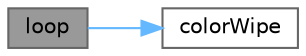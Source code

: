 digraph "loop"
{
 // INTERACTIVE_SVG=YES
 // LATEX_PDF_SIZE
  bgcolor="transparent";
  edge [fontname=Helvetica,fontsize=10,labelfontname=Helvetica,labelfontsize=10];
  node [fontname=Helvetica,fontsize=10,shape=box,height=0.2,width=0.4];
  rankdir="LR";
  Node1 [id="Node000001",label="loop",height=0.2,width=0.4,color="gray40", fillcolor="grey60", style="filled", fontcolor="black",tooltip=" "];
  Node1 -> Node2 [id="edge1_Node000001_Node000002",color="steelblue1",style="solid",tooltip=" "];
  Node2 [id="Node000002",label="colorWipe",height=0.2,width=0.4,color="grey40", fillcolor="white", style="filled",URL="$d8/d53/_octo_w_s2811__impl_8h_a87dad6cde22368918813bc56504b0dee.html#a87dad6cde22368918813bc56504b0dee",tooltip=" "];
}
